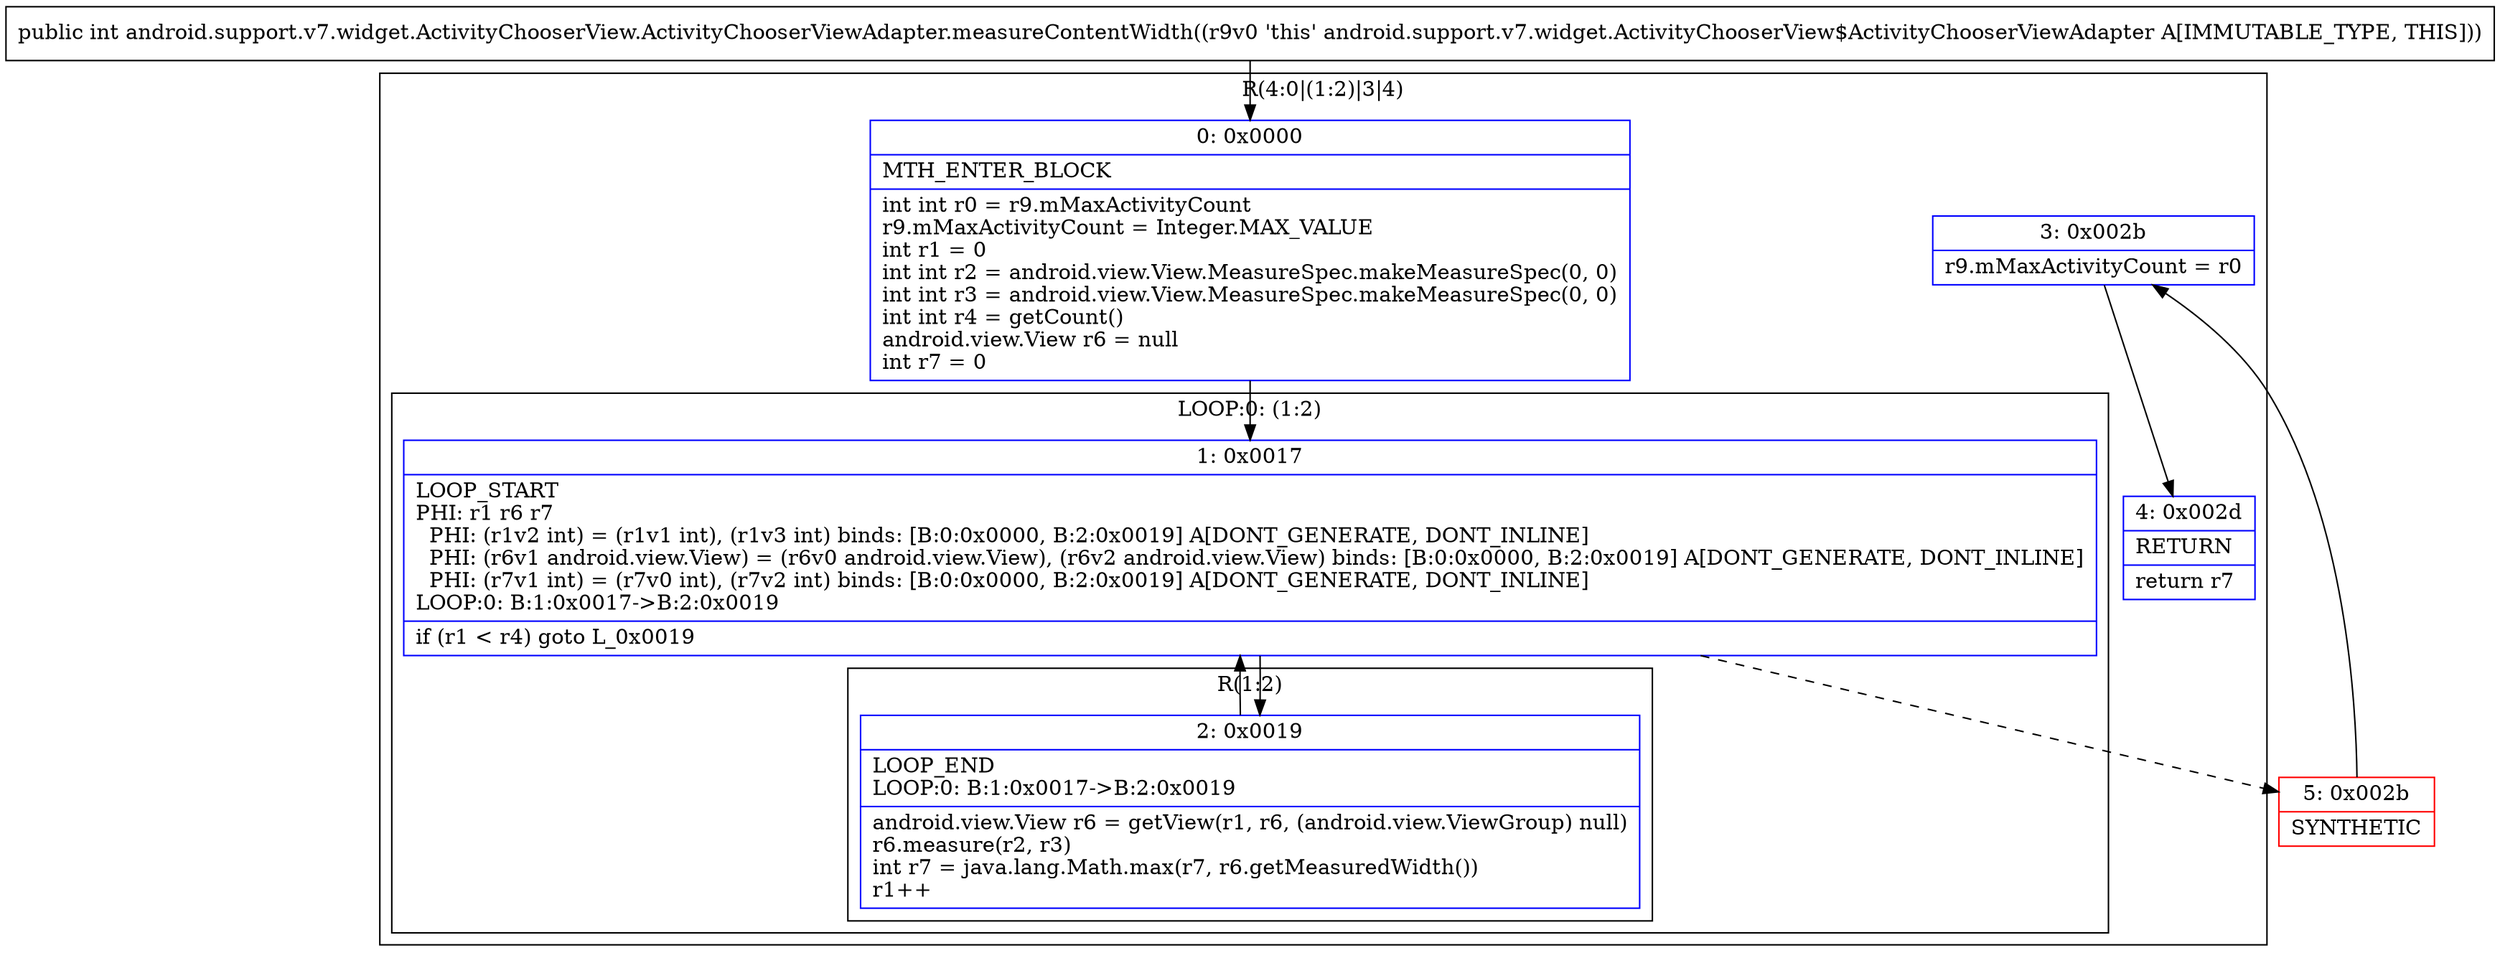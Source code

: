 digraph "CFG forandroid.support.v7.widget.ActivityChooserView.ActivityChooserViewAdapter.measureContentWidth()I" {
subgraph cluster_Region_1150296965 {
label = "R(4:0|(1:2)|3|4)";
node [shape=record,color=blue];
Node_0 [shape=record,label="{0\:\ 0x0000|MTH_ENTER_BLOCK\l|int int r0 = r9.mMaxActivityCount\lr9.mMaxActivityCount = Integer.MAX_VALUE\lint r1 = 0\lint int r2 = android.view.View.MeasureSpec.makeMeasureSpec(0, 0)\lint int r3 = android.view.View.MeasureSpec.makeMeasureSpec(0, 0)\lint int r4 = getCount()\landroid.view.View r6 = null\lint r7 = 0\l}"];
subgraph cluster_LoopRegion_2027798480 {
label = "LOOP:0: (1:2)";
node [shape=record,color=blue];
Node_1 [shape=record,label="{1\:\ 0x0017|LOOP_START\lPHI: r1 r6 r7 \l  PHI: (r1v2 int) = (r1v1 int), (r1v3 int) binds: [B:0:0x0000, B:2:0x0019] A[DONT_GENERATE, DONT_INLINE]\l  PHI: (r6v1 android.view.View) = (r6v0 android.view.View), (r6v2 android.view.View) binds: [B:0:0x0000, B:2:0x0019] A[DONT_GENERATE, DONT_INLINE]\l  PHI: (r7v1 int) = (r7v0 int), (r7v2 int) binds: [B:0:0x0000, B:2:0x0019] A[DONT_GENERATE, DONT_INLINE]\lLOOP:0: B:1:0x0017\-\>B:2:0x0019\l|if (r1 \< r4) goto L_0x0019\l}"];
subgraph cluster_Region_1152734597 {
label = "R(1:2)";
node [shape=record,color=blue];
Node_2 [shape=record,label="{2\:\ 0x0019|LOOP_END\lLOOP:0: B:1:0x0017\-\>B:2:0x0019\l|android.view.View r6 = getView(r1, r6, (android.view.ViewGroup) null)\lr6.measure(r2, r3)\lint r7 = java.lang.Math.max(r7, r6.getMeasuredWidth())\lr1++\l}"];
}
}
Node_3 [shape=record,label="{3\:\ 0x002b|r9.mMaxActivityCount = r0\l}"];
Node_4 [shape=record,label="{4\:\ 0x002d|RETURN\l|return r7\l}"];
}
Node_5 [shape=record,color=red,label="{5\:\ 0x002b|SYNTHETIC\l}"];
MethodNode[shape=record,label="{public int android.support.v7.widget.ActivityChooserView.ActivityChooserViewAdapter.measureContentWidth((r9v0 'this' android.support.v7.widget.ActivityChooserView$ActivityChooserViewAdapter A[IMMUTABLE_TYPE, THIS])) }"];
MethodNode -> Node_0;
Node_0 -> Node_1;
Node_1 -> Node_2;
Node_1 -> Node_5[style=dashed];
Node_2 -> Node_1;
Node_3 -> Node_4;
Node_5 -> Node_3;
}

